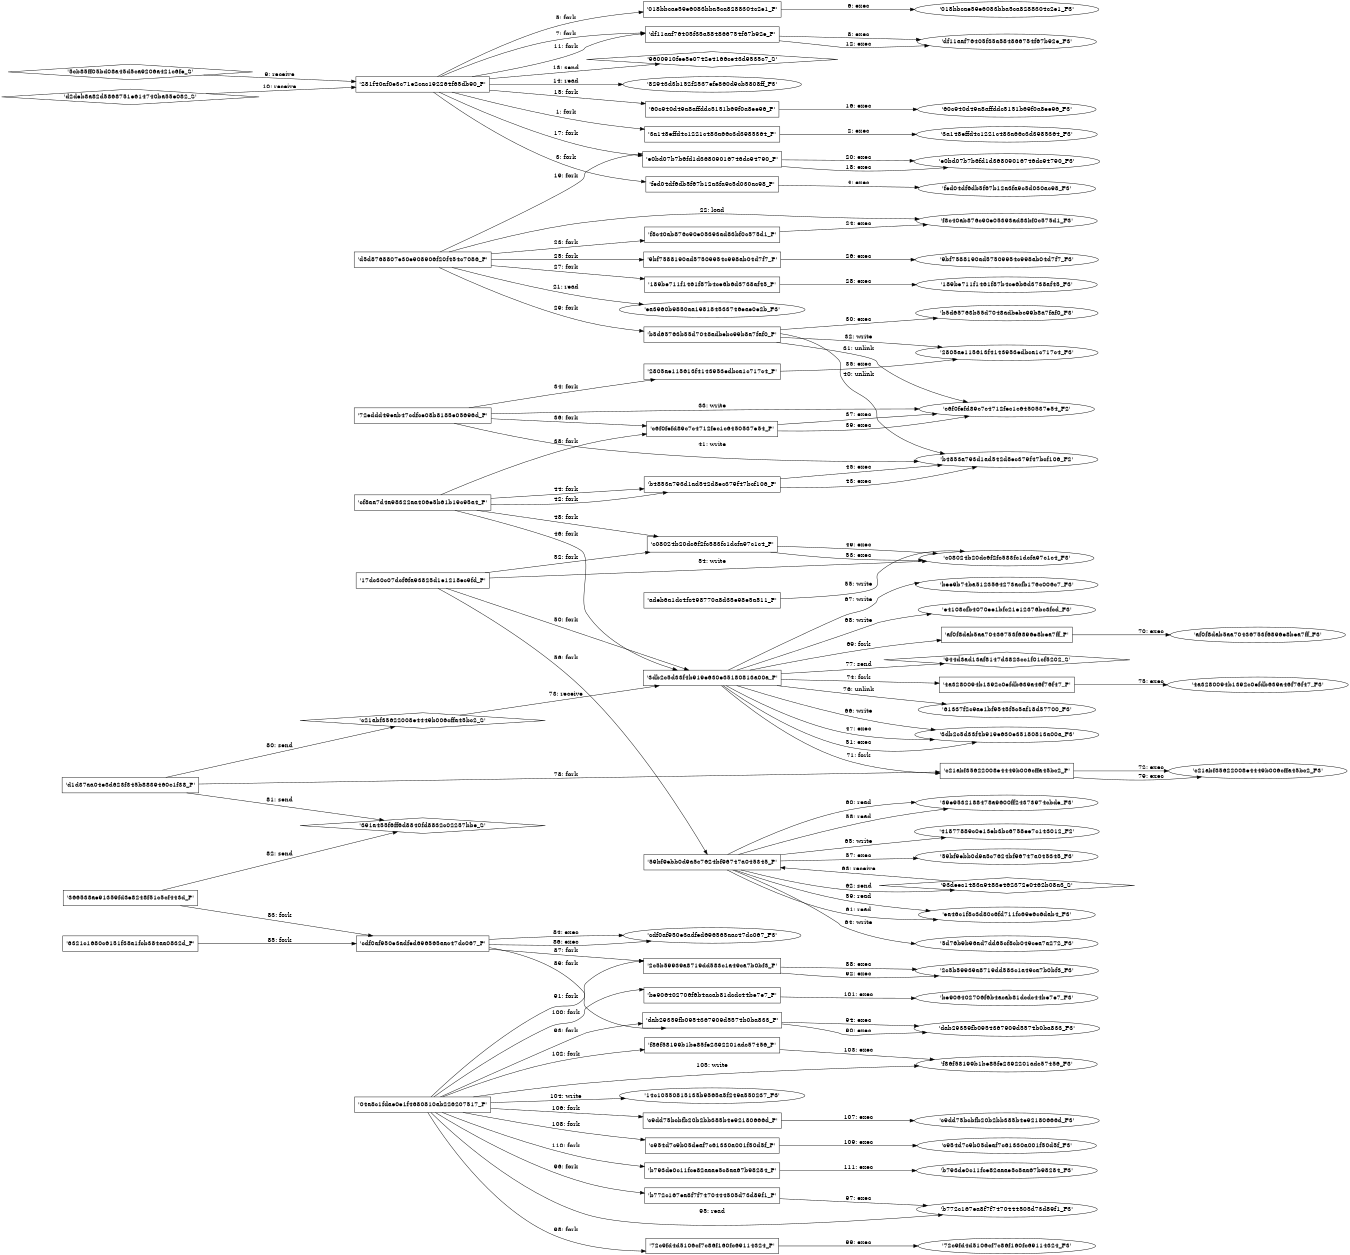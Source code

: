 digraph "D:\Learning\Paper\apt\基于CTI的攻击预警\Dataset\攻击图\ASGfromALLCTI\NavRAT Uses US-North Korea Summit As Decoy For Attacks In South Korea.dot" {
rankdir="LR"
size="9"
fixedsize="false"
splines="true"
nodesep=0.3
ranksep=0
fontsize=10
overlap="scalexy"
engine= "neato"
	"'281f40af0e3c71e2cac192264f65db90_P'" [node_type=Process shape=box]
	"'3a148effd4c1221c483a66c3d3985364_P'" [node_type=Process shape=box]
	"'281f40af0e3c71e2cac192264f65db90_P'" -> "'3a148effd4c1221c483a66c3d3985364_P'" [label="1: fork"]
	"'3a148effd4c1221c483a66c3d3985364_P'" [node_type=Process shape=box]
	"'3a148effd4c1221c483a66c3d3985364_F3'" [node_type=File shape=ellipse]
	"'3a148effd4c1221c483a66c3d3985364_P'" -> "'3a148effd4c1221c483a66c3d3985364_F3'" [label="2: exec"]
	"'281f40af0e3c71e2cac192264f65db90_P'" [node_type=Process shape=box]
	"'fed04df6db5f67b12a3fa9c5d030ac98_P'" [node_type=Process shape=box]
	"'281f40af0e3c71e2cac192264f65db90_P'" -> "'fed04df6db5f67b12a3fa9c5d030ac98_P'" [label="3: fork"]
	"'fed04df6db5f67b12a3fa9c5d030ac98_P'" [node_type=Process shape=box]
	"'fed04df6db5f67b12a3fa9c5d030ac98_F3'" [node_type=File shape=ellipse]
	"'fed04df6db5f67b12a3fa9c5d030ac98_P'" -> "'fed04df6db5f67b12a3fa9c5d030ac98_F3'" [label="4: exec"]
	"'281f40af0e3c71e2cac192264f65db90_P'" [node_type=Process shape=box]
	"'018bbcae59e6083bba5ca8288304c2e1_P'" [node_type=Process shape=box]
	"'281f40af0e3c71e2cac192264f65db90_P'" -> "'018bbcae59e6083bba5ca8288304c2e1_P'" [label="5: fork"]
	"'018bbcae59e6083bba5ca8288304c2e1_P'" [node_type=Process shape=box]
	"'018bbcae59e6083bba5ca8288304c2e1_F3'" [node_type=File shape=ellipse]
	"'018bbcae59e6083bba5ca8288304c2e1_P'" -> "'018bbcae59e6083bba5ca8288304c2e1_F3'" [label="6: exec"]
	"'281f40af0e3c71e2cac192264f65db90_P'" [node_type=Process shape=box]
	"'df11aaf76405f35a584866754f67b92e_P'" [node_type=Process shape=box]
	"'281f40af0e3c71e2cac192264f65db90_P'" -> "'df11aaf76405f35a584866754f67b92e_P'" [label="7: fork"]
	"'df11aaf76405f35a584866754f67b92e_P'" [node_type=Process shape=box]
	"'df11aaf76405f35a584866754f67b92e_F3'" [node_type=File shape=ellipse]
	"'df11aaf76405f35a584866754f67b92e_P'" -> "'df11aaf76405f35a584866754f67b92e_F3'" [label="8: exec"]
	"'281f40af0e3c71e2cac192264f65db90_P'" [node_type=Process shape=box]
	"'5cb85ff05bd08a45d5ca9206a421c6fe_S'" [node_type=Socket shape=diamond]
	"'5cb85ff05bd08a45d5ca9206a421c6fe_S'" -> "'281f40af0e3c71e2cac192264f65db90_P'" [label="9: receive"]
	"'281f40af0e3c71e2cac192264f65db90_P'" [node_type=Process shape=box]
	"'d2deb8a82d5868751e614740ba55e082_S'" [node_type=Socket shape=diamond]
	"'d2deb8a82d5868751e614740ba55e082_S'" -> "'281f40af0e3c71e2cac192264f65db90_P'" [label="10: receive"]
	"'281f40af0e3c71e2cac192264f65db90_P'" [node_type=Process shape=box]
	"'df11aaf76405f35a584866754f67b92e_P'" [node_type=Process shape=box]
	"'281f40af0e3c71e2cac192264f65db90_P'" -> "'df11aaf76405f35a584866754f67b92e_P'" [label="11: fork"]
	"'df11aaf76405f35a584866754f67b92e_P'" [node_type=Process shape=box]
	"'df11aaf76405f35a584866754f67b92e_F3'" [node_type=File shape=ellipse]
	"'df11aaf76405f35a584866754f67b92e_P'" -> "'df11aaf76405f35a584866754f67b92e_F3'" [label="12: exec"]
	"'9600910fee5e0742e4166ce43d9535c7_S'" [node_type=Socket shape=diamond]
	"'281f40af0e3c71e2cac192264f65db90_P'" [node_type=Process shape=box]
	"'281f40af0e3c71e2cac192264f65db90_P'" -> "'9600910fee5e0742e4166ce43d9535c7_S'" [label="13: send"]
	"'82943d3b152f2537efe860d9cb5808ff_F3'" [node_type=file shape=ellipse]
	"'281f40af0e3c71e2cac192264f65db90_P'" [node_type=Process shape=box]
	"'281f40af0e3c71e2cac192264f65db90_P'" -> "'82943d3b152f2537efe860d9cb5808ff_F3'" [label="14: read"]
	"'281f40af0e3c71e2cac192264f65db90_P'" [node_type=Process shape=box]
	"'60c940d49a8affddc5151b69f0a8ee96_P'" [node_type=Process shape=box]
	"'281f40af0e3c71e2cac192264f65db90_P'" -> "'60c940d49a8affddc5151b69f0a8ee96_P'" [label="15: fork"]
	"'60c940d49a8affddc5151b69f0a8ee96_P'" [node_type=Process shape=box]
	"'60c940d49a8affddc5151b69f0a8ee96_F3'" [node_type=File shape=ellipse]
	"'60c940d49a8affddc5151b69f0a8ee96_P'" -> "'60c940d49a8affddc5151b69f0a8ee96_F3'" [label="16: exec"]
	"'281f40af0e3c71e2cac192264f65db90_P'" [node_type=Process shape=box]
	"'e0bd07b7b6fd1d36809016746dc94790_P'" [node_type=Process shape=box]
	"'281f40af0e3c71e2cac192264f65db90_P'" -> "'e0bd07b7b6fd1d36809016746dc94790_P'" [label="17: fork"]
	"'e0bd07b7b6fd1d36809016746dc94790_P'" [node_type=Process shape=box]
	"'e0bd07b7b6fd1d36809016746dc94790_F3'" [node_type=File shape=ellipse]
	"'e0bd07b7b6fd1d36809016746dc94790_P'" -> "'e0bd07b7b6fd1d36809016746dc94790_F3'" [label="18: exec"]
	"'d5d8768807e30e908906f20f454c7086_P'" [node_type=Process shape=box]
	"'e0bd07b7b6fd1d36809016746dc94790_P'" [node_type=Process shape=box]
	"'d5d8768807e30e908906f20f454c7086_P'" -> "'e0bd07b7b6fd1d36809016746dc94790_P'" [label="19: fork"]
	"'e0bd07b7b6fd1d36809016746dc94790_P'" [node_type=Process shape=box]
	"'e0bd07b7b6fd1d36809016746dc94790_F3'" [node_type=File shape=ellipse]
	"'e0bd07b7b6fd1d36809016746dc94790_P'" -> "'e0bd07b7b6fd1d36809016746dc94790_F3'" [label="20: exec"]
	"'ea3960b9850aa198184533746eae0e2b_F3'" [node_type=file shape=ellipse]
	"'d5d8768807e30e908906f20f454c7086_P'" [node_type=Process shape=box]
	"'d5d8768807e30e908906f20f454c7086_P'" -> "'ea3960b9850aa198184533746eae0e2b_F3'" [label="21: read"]
	"'f8c40ab876c90e05393ad83bf0c575d1_F3'" [node_type=file shape=ellipse]
	"'d5d8768807e30e908906f20f454c7086_P'" [node_type=Process shape=box]
	"'d5d8768807e30e908906f20f454c7086_P'" -> "'f8c40ab876c90e05393ad83bf0c575d1_F3'" [label="22: load"]
	"'d5d8768807e30e908906f20f454c7086_P'" [node_type=Process shape=box]
	"'f8c40ab876c90e05393ad83bf0c575d1_P'" [node_type=Process shape=box]
	"'d5d8768807e30e908906f20f454c7086_P'" -> "'f8c40ab876c90e05393ad83bf0c575d1_P'" [label="23: fork"]
	"'f8c40ab876c90e05393ad83bf0c575d1_P'" [node_type=Process shape=box]
	"'f8c40ab876c90e05393ad83bf0c575d1_F3'" [node_type=File shape=ellipse]
	"'f8c40ab876c90e05393ad83bf0c575d1_P'" -> "'f8c40ab876c90e05393ad83bf0c575d1_F3'" [label="24: exec"]
	"'d5d8768807e30e908906f20f454c7086_P'" [node_type=Process shape=box]
	"'9bf7588190ad57509954c998ab04d7f7_P'" [node_type=Process shape=box]
	"'d5d8768807e30e908906f20f454c7086_P'" -> "'9bf7588190ad57509954c998ab04d7f7_P'" [label="25: fork"]
	"'9bf7588190ad57509954c998ab04d7f7_P'" [node_type=Process shape=box]
	"'9bf7588190ad57509954c998ab04d7f7_F3'" [node_type=File shape=ellipse]
	"'9bf7588190ad57509954c998ab04d7f7_P'" -> "'9bf7588190ad57509954c998ab04d7f7_F3'" [label="26: exec"]
	"'d5d8768807e30e908906f20f454c7086_P'" [node_type=Process shape=box]
	"'189be711f1461f87b4ce6b6d3738af45_P'" [node_type=Process shape=box]
	"'d5d8768807e30e908906f20f454c7086_P'" -> "'189be711f1461f87b4ce6b6d3738af45_P'" [label="27: fork"]
	"'189be711f1461f87b4ce6b6d3738af45_P'" [node_type=Process shape=box]
	"'189be711f1461f87b4ce6b6d3738af45_F3'" [node_type=File shape=ellipse]
	"'189be711f1461f87b4ce6b6d3738af45_P'" -> "'189be711f1461f87b4ce6b6d3738af45_F3'" [label="28: exec"]
	"'d5d8768807e30e908906f20f454c7086_P'" [node_type=Process shape=box]
	"'b5d65763b55d7048adbebc99b8a7faf0_P'" [node_type=Process shape=box]
	"'d5d8768807e30e908906f20f454c7086_P'" -> "'b5d65763b55d7048adbebc99b8a7faf0_P'" [label="29: fork"]
	"'b5d65763b55d7048adbebc99b8a7faf0_P'" [node_type=Process shape=box]
	"'b5d65763b55d7048adbebc99b8a7faf0_F3'" [node_type=File shape=ellipse]
	"'b5d65763b55d7048adbebc99b8a7faf0_P'" -> "'b5d65763b55d7048adbebc99b8a7faf0_F3'" [label="30: exec"]
	"'c6f0fefd89c7c4712fec1c6450537e54_F2'" [node_type=file shape=ellipse]
	"'b5d65763b55d7048adbebc99b8a7faf0_P'" [node_type=Process shape=box]
	"'b5d65763b55d7048adbebc99b8a7faf0_P'" -> "'c6f0fefd89c7c4712fec1c6450537e54_F2'" [label="31: unlink"]
	"'2805ae115613f4143953edbca1c717c4_F3'" [node_type=file shape=ellipse]
	"'b5d65763b55d7048adbebc99b8a7faf0_P'" [node_type=Process shape=box]
	"'b5d65763b55d7048adbebc99b8a7faf0_P'" -> "'2805ae115613f4143953edbca1c717c4_F3'" [label="32: write"]
	"'c6f0fefd89c7c4712fec1c6450537e54_F2'" [node_type=file shape=ellipse]
	"'72eddd49eab47cdfce08b8185e05696d_P'" [node_type=Process shape=box]
	"'72eddd49eab47cdfce08b8185e05696d_P'" -> "'c6f0fefd89c7c4712fec1c6450537e54_F2'" [label="33: write"]
	"'72eddd49eab47cdfce08b8185e05696d_P'" [node_type=Process shape=box]
	"'2805ae115613f4143953edbca1c717c4_P'" [node_type=Process shape=box]
	"'72eddd49eab47cdfce08b8185e05696d_P'" -> "'2805ae115613f4143953edbca1c717c4_P'" [label="34: fork"]
	"'2805ae115613f4143953edbca1c717c4_P'" [node_type=Process shape=box]
	"'2805ae115613f4143953edbca1c717c4_F3'" [node_type=File shape=ellipse]
	"'2805ae115613f4143953edbca1c717c4_P'" -> "'2805ae115613f4143953edbca1c717c4_F3'" [label="35: exec"]
	"'72eddd49eab47cdfce08b8185e05696d_P'" [node_type=Process shape=box]
	"'c6f0fefd89c7c4712fec1c6450537e54_P'" [node_type=Process shape=box]
	"'72eddd49eab47cdfce08b8185e05696d_P'" -> "'c6f0fefd89c7c4712fec1c6450537e54_P'" [label="36: fork"]
	"'c6f0fefd89c7c4712fec1c6450537e54_P'" [node_type=Process shape=box]
	"'c6f0fefd89c7c4712fec1c6450537e54_F2'" [node_type=File shape=ellipse]
	"'c6f0fefd89c7c4712fec1c6450537e54_P'" -> "'c6f0fefd89c7c4712fec1c6450537e54_F2'" [label="37: exec"]
	"'cf8aa7d4a98322aa406e5b61b19c95a4_P'" [node_type=Process shape=box]
	"'c6f0fefd89c7c4712fec1c6450537e54_P'" [node_type=Process shape=box]
	"'cf8aa7d4a98322aa406e5b61b19c95a4_P'" -> "'c6f0fefd89c7c4712fec1c6450537e54_P'" [label="38: fork"]
	"'c6f0fefd89c7c4712fec1c6450537e54_P'" [node_type=Process shape=box]
	"'c6f0fefd89c7c4712fec1c6450537e54_F2'" [node_type=File shape=ellipse]
	"'c6f0fefd89c7c4712fec1c6450537e54_P'" -> "'c6f0fefd89c7c4712fec1c6450537e54_F2'" [label="39: exec"]
	"'b4853a793d1ad542d8ec379f47bcf106_F2'" [node_type=file shape=ellipse]
	"'b5d65763b55d7048adbebc99b8a7faf0_P'" [node_type=Process shape=box]
	"'b5d65763b55d7048adbebc99b8a7faf0_P'" -> "'b4853a793d1ad542d8ec379f47bcf106_F2'" [label="40: unlink"]
	"'b4853a793d1ad542d8ec379f47bcf106_F2'" [node_type=file shape=ellipse]
	"'72eddd49eab47cdfce08b8185e05696d_P'" [node_type=Process shape=box]
	"'72eddd49eab47cdfce08b8185e05696d_P'" -> "'b4853a793d1ad542d8ec379f47bcf106_F2'" [label="41: write"]
	"'cf8aa7d4a98322aa406e5b61b19c95a4_P'" [node_type=Process shape=box]
	"'b4853a793d1ad542d8ec379f47bcf106_P'" [node_type=Process shape=box]
	"'cf8aa7d4a98322aa406e5b61b19c95a4_P'" -> "'b4853a793d1ad542d8ec379f47bcf106_P'" [label="42: fork"]
	"'b4853a793d1ad542d8ec379f47bcf106_P'" [node_type=Process shape=box]
	"'b4853a793d1ad542d8ec379f47bcf106_F2'" [node_type=File shape=ellipse]
	"'b4853a793d1ad542d8ec379f47bcf106_P'" -> "'b4853a793d1ad542d8ec379f47bcf106_F2'" [label="43: exec"]
	"'cf8aa7d4a98322aa406e5b61b19c95a4_P'" [node_type=Process shape=box]
	"'b4853a793d1ad542d8ec379f47bcf106_P'" [node_type=Process shape=box]
	"'cf8aa7d4a98322aa406e5b61b19c95a4_P'" -> "'b4853a793d1ad542d8ec379f47bcf106_P'" [label="44: fork"]
	"'b4853a793d1ad542d8ec379f47bcf106_P'" [node_type=Process shape=box]
	"'b4853a793d1ad542d8ec379f47bcf106_F2'" [node_type=File shape=ellipse]
	"'b4853a793d1ad542d8ec379f47bcf106_P'" -> "'b4853a793d1ad542d8ec379f47bcf106_F2'" [label="45: exec"]
	"'cf8aa7d4a98322aa406e5b61b19c95a4_P'" [node_type=Process shape=box]
	"'3db2c5d33f4b919e630e35180813a00a_P'" [node_type=Process shape=box]
	"'cf8aa7d4a98322aa406e5b61b19c95a4_P'" -> "'3db2c5d33f4b919e630e35180813a00a_P'" [label="46: fork"]
	"'3db2c5d33f4b919e630e35180813a00a_P'" [node_type=Process shape=box]
	"'3db2c5d33f4b919e630e35180813a00a_F3'" [node_type=File shape=ellipse]
	"'3db2c5d33f4b919e630e35180813a00a_P'" -> "'3db2c5d33f4b919e630e35180813a00a_F3'" [label="47: exec"]
	"'cf8aa7d4a98322aa406e5b61b19c95a4_P'" [node_type=Process shape=box]
	"'c08024b20dc6f2fc583fc1dcfa97c1c4_P'" [node_type=Process shape=box]
	"'cf8aa7d4a98322aa406e5b61b19c95a4_P'" -> "'c08024b20dc6f2fc583fc1dcfa97c1c4_P'" [label="48: fork"]
	"'c08024b20dc6f2fc583fc1dcfa97c1c4_P'" [node_type=Process shape=box]
	"'c08024b20dc6f2fc583fc1dcfa97c1c4_F3'" [node_type=File shape=ellipse]
	"'c08024b20dc6f2fc583fc1dcfa97c1c4_P'" -> "'c08024b20dc6f2fc583fc1dcfa97c1c4_F3'" [label="49: exec"]
	"'17dc30c07dcf6fa93825d1e1218ec9fd_P'" [node_type=Process shape=box]
	"'3db2c5d33f4b919e630e35180813a00a_P'" [node_type=Process shape=box]
	"'17dc30c07dcf6fa93825d1e1218ec9fd_P'" -> "'3db2c5d33f4b919e630e35180813a00a_P'" [label="50: fork"]
	"'3db2c5d33f4b919e630e35180813a00a_P'" [node_type=Process shape=box]
	"'3db2c5d33f4b919e630e35180813a00a_F3'" [node_type=File shape=ellipse]
	"'3db2c5d33f4b919e630e35180813a00a_P'" -> "'3db2c5d33f4b919e630e35180813a00a_F3'" [label="51: exec"]
	"'17dc30c07dcf6fa93825d1e1218ec9fd_P'" [node_type=Process shape=box]
	"'c08024b20dc6f2fc583fc1dcfa97c1c4_P'" [node_type=Process shape=box]
	"'17dc30c07dcf6fa93825d1e1218ec9fd_P'" -> "'c08024b20dc6f2fc583fc1dcfa97c1c4_P'" [label="52: fork"]
	"'c08024b20dc6f2fc583fc1dcfa97c1c4_P'" [node_type=Process shape=box]
	"'c08024b20dc6f2fc583fc1dcfa97c1c4_F3'" [node_type=File shape=ellipse]
	"'c08024b20dc6f2fc583fc1dcfa97c1c4_P'" -> "'c08024b20dc6f2fc583fc1dcfa97c1c4_F3'" [label="53: exec"]
	"'c08024b20dc6f2fc583fc1dcfa97c1c4_F3'" [node_type=file shape=ellipse]
	"'17dc30c07dcf6fa93825d1e1218ec9fd_P'" [node_type=Process shape=box]
	"'17dc30c07dcf6fa93825d1e1218ec9fd_P'" -> "'c08024b20dc6f2fc583fc1dcfa97c1c4_F3'" [label="54: write"]
	"'c08024b20dc6f2fc583fc1dcfa97c1c4_F3'" [node_type=file shape=ellipse]
	"'adeb6a1dc4fc498770a8d35e98e5a511_P'" [node_type=Process shape=box]
	"'adeb6a1dc4fc498770a8d35e98e5a511_P'" -> "'c08024b20dc6f2fc583fc1dcfa97c1c4_F3'" [label="55: write"]
	"'17dc30c07dcf6fa93825d1e1218ec9fd_P'" [node_type=Process shape=box]
	"'59bf9ebb0d9a5c7624bf96747a045345_P'" [node_type=Process shape=box]
	"'17dc30c07dcf6fa93825d1e1218ec9fd_P'" -> "'59bf9ebb0d9a5c7624bf96747a045345_P'" [label="56: fork"]
	"'59bf9ebb0d9a5c7624bf96747a045345_P'" [node_type=Process shape=box]
	"'59bf9ebb0d9a5c7624bf96747a045345_F3'" [node_type=File shape=ellipse]
	"'59bf9ebb0d9a5c7624bf96747a045345_P'" -> "'59bf9ebb0d9a5c7624bf96747a045345_F3'" [label="57: exec"]
	"'39e9532188478a9600ff24373974cbde_F3'" [node_type=file shape=ellipse]
	"'59bf9ebb0d9a5c7624bf96747a045345_P'" [node_type=Process shape=box]
	"'59bf9ebb0d9a5c7624bf96747a045345_P'" -> "'39e9532188478a9600ff24373974cbde_F3'" [label="58: read"]
	"'ea46c1f8c3d80c6fd711fc69e6c6dab4_F3'" [node_type=file shape=ellipse]
	"'59bf9ebb0d9a5c7624bf96747a045345_P'" [node_type=Process shape=box]
	"'59bf9ebb0d9a5c7624bf96747a045345_P'" -> "'ea46c1f8c3d80c6fd711fc69e6c6dab4_F3'" [label="59: read"]
	"'39e9532188478a9600ff24373974cbde_F3'" [node_type=file shape=ellipse]
	"'59bf9ebb0d9a5c7624bf96747a045345_P'" [node_type=Process shape=box]
	"'59bf9ebb0d9a5c7624bf96747a045345_P'" -> "'39e9532188478a9600ff24373974cbde_F3'" [label="60: read"]
	"'ea46c1f8c3d80c6fd711fc69e6c6dab4_F3'" [node_type=file shape=ellipse]
	"'59bf9ebb0d9a5c7624bf96747a045345_P'" [node_type=Process shape=box]
	"'59bf9ebb0d9a5c7624bf96747a045345_P'" -> "'ea46c1f8c3d80c6fd711fc69e6c6dab4_F3'" [label="61: read"]
	"'93deec1483a9483e462372e0462b08a3_S'" [node_type=Socket shape=diamond]
	"'59bf9ebb0d9a5c7624bf96747a045345_P'" [node_type=Process shape=box]
	"'59bf9ebb0d9a5c7624bf96747a045345_P'" -> "'93deec1483a9483e462372e0462b08a3_S'" [label="62: send"]
	"'93deec1483a9483e462372e0462b08a3_S'" -> "'59bf9ebb0d9a5c7624bf96747a045345_P'" [label="63: receive"]
	"'5d76b9b96ad7dd65cf8cb049cea7a272_F3'" [node_type=file shape=ellipse]
	"'59bf9ebb0d9a5c7624bf96747a045345_P'" [node_type=Process shape=box]
	"'59bf9ebb0d9a5c7624bf96747a045345_P'" -> "'5d76b9b96ad7dd65cf8cb049cea7a272_F3'" [label="64: write"]
	"'41877889c0e13eb3bc6758ee7c143012_F2'" [node_type=file shape=ellipse]
	"'59bf9ebb0d9a5c7624bf96747a045345_P'" [node_type=Process shape=box]
	"'59bf9ebb0d9a5c7624bf96747a045345_P'" -> "'41877889c0e13eb3bc6758ee7c143012_F2'" [label="65: write"]
	"'3db2c5d33f4b919e630e35180813a00a_F3'" [node_type=file shape=ellipse]
	"'3db2c5d33f4b919e630e35180813a00a_P'" [node_type=Process shape=box]
	"'3db2c5d33f4b919e630e35180813a00a_P'" -> "'3db2c5d33f4b919e630e35180813a00a_F3'" [label="66: write"]
	"'bee9b74ba5123564273acfb176c006c7_F3'" [node_type=file shape=ellipse]
	"'3db2c5d33f4b919e630e35180813a00a_P'" [node_type=Process shape=box]
	"'3db2c5d33f4b919e630e35180813a00a_P'" -> "'bee9b74ba5123564273acfb176c006c7_F3'" [label="67: write"]
	"'e4108cfb4070ee1bfc21e12376bc3fcd_F3'" [node_type=file shape=ellipse]
	"'3db2c5d33f4b919e630e35180813a00a_P'" [node_type=Process shape=box]
	"'3db2c5d33f4b919e630e35180813a00a_P'" -> "'e4108cfb4070ee1bfc21e12376bc3fcd_F3'" [label="68: write"]
	"'3db2c5d33f4b919e630e35180813a00a_P'" [node_type=Process shape=box]
	"'af0f8dab5aa70436753f6896e8bea7ff_P'" [node_type=Process shape=box]
	"'3db2c5d33f4b919e630e35180813a00a_P'" -> "'af0f8dab5aa70436753f6896e8bea7ff_P'" [label="69: fork"]
	"'af0f8dab5aa70436753f6896e8bea7ff_P'" [node_type=Process shape=box]
	"'af0f8dab5aa70436753f6896e8bea7ff_F3'" [node_type=File shape=ellipse]
	"'af0f8dab5aa70436753f6896e8bea7ff_P'" -> "'af0f8dab5aa70436753f6896e8bea7ff_F3'" [label="70: exec"]
	"'3db2c5d33f4b919e630e35180813a00a_P'" [node_type=Process shape=box]
	"'c21abf35622008e4449b006cffa45bc2_P'" [node_type=Process shape=box]
	"'3db2c5d33f4b919e630e35180813a00a_P'" -> "'c21abf35622008e4449b006cffa45bc2_P'" [label="71: fork"]
	"'c21abf35622008e4449b006cffa45bc2_P'" [node_type=Process shape=box]
	"'c21abf35622008e4449b006cffa45bc2_F3'" [node_type=File shape=ellipse]
	"'c21abf35622008e4449b006cffa45bc2_P'" -> "'c21abf35622008e4449b006cffa45bc2_F3'" [label="72: exec"]
	"'3db2c5d33f4b919e630e35180813a00a_P'" [node_type=Process shape=box]
	"'c21abf35622008e4449b006cffa45bc2_S'" [node_type=Socket shape=diamond]
	"'c21abf35622008e4449b006cffa45bc2_S'" -> "'3db2c5d33f4b919e630e35180813a00a_P'" [label="73: receive"]
	"'3db2c5d33f4b919e630e35180813a00a_P'" [node_type=Process shape=box]
	"'4a3280094b1392c0efdb639a46f76f47_P'" [node_type=Process shape=box]
	"'3db2c5d33f4b919e630e35180813a00a_P'" -> "'4a3280094b1392c0efdb639a46f76f47_P'" [label="74: fork"]
	"'4a3280094b1392c0efdb639a46f76f47_P'" [node_type=Process shape=box]
	"'4a3280094b1392c0efdb639a46f76f47_F3'" [node_type=File shape=ellipse]
	"'4a3280094b1392c0efdb639a46f76f47_P'" -> "'4a3280094b1392c0efdb639a46f76f47_F3'" [label="75: exec"]
	"'61337f2c9ae1bf9545f5c5af18d57700_F3'" [node_type=file shape=ellipse]
	"'3db2c5d33f4b919e630e35180813a00a_P'" [node_type=Process shape=box]
	"'3db2c5d33f4b919e630e35180813a00a_P'" -> "'61337f2c9ae1bf9545f5c5af18d57700_F3'" [label="76: unlink"]
	"'944d3ad13af8147d3823cc1f01cf5202_S'" [node_type=Socket shape=diamond]
	"'3db2c5d33f4b919e630e35180813a00a_P'" [node_type=Process shape=box]
	"'3db2c5d33f4b919e630e35180813a00a_P'" -> "'944d3ad13af8147d3823cc1f01cf5202_S'" [label="77: send"]
	"'d1d37aa04e3d623f345b8839460c1f38_P'" [node_type=Process shape=box]
	"'c21abf35622008e4449b006cffa45bc2_P'" [node_type=Process shape=box]
	"'d1d37aa04e3d623f345b8839460c1f38_P'" -> "'c21abf35622008e4449b006cffa45bc2_P'" [label="78: fork"]
	"'c21abf35622008e4449b006cffa45bc2_P'" [node_type=Process shape=box]
	"'c21abf35622008e4449b006cffa45bc2_F3'" [node_type=File shape=ellipse]
	"'c21abf35622008e4449b006cffa45bc2_P'" -> "'c21abf35622008e4449b006cffa45bc2_F3'" [label="79: exec"]
	"'c21abf35622008e4449b006cffa45bc2_S'" [node_type=Socket shape=diamond]
	"'d1d37aa04e3d623f345b8839460c1f38_P'" [node_type=Process shape=box]
	"'d1d37aa04e3d623f345b8839460c1f38_P'" -> "'c21abf35622008e4449b006cffa45bc2_S'" [label="80: send"]
	"'391a455f6ff6d8840fd8832c02257bbe_S'" [node_type=Socket shape=diamond]
	"'d1d37aa04e3d623f345b8839460c1f38_P'" [node_type=Process shape=box]
	"'d1d37aa04e3d623f345b8839460c1f38_P'" -> "'391a455f6ff6d8840fd8832c02257bbe_S'" [label="81: send"]
	"'391a455f6ff6d8840fd8832c02257bbe_S'" [node_type=Socket shape=diamond]
	"'366538ae91359fd3e8248f51c5cf443d_P'" [node_type=Process shape=box]
	"'366538ae91359fd3e8248f51c5cf443d_P'" -> "'391a455f6ff6d8840fd8832c02257bbe_S'" [label="82: send"]
	"'366538ae91359fd3e8248f51c5cf443d_P'" [node_type=Process shape=box]
	"'cdf0af950e3adfed696565aac47dc067_P'" [node_type=Process shape=box]
	"'366538ae91359fd3e8248f51c5cf443d_P'" -> "'cdf0af950e3adfed696565aac47dc067_P'" [label="83: fork"]
	"'cdf0af950e3adfed696565aac47dc067_P'" [node_type=Process shape=box]
	"'cdf0af950e3adfed696565aac47dc067_F3'" [node_type=File shape=ellipse]
	"'cdf0af950e3adfed696565aac47dc067_P'" -> "'cdf0af950e3adfed696565aac47dc067_F3'" [label="84: exec"]
	"'6321c1680c6151f38a1fcb384aa0832d_P'" [node_type=Process shape=box]
	"'cdf0af950e3adfed696565aac47dc067_P'" [node_type=Process shape=box]
	"'6321c1680c6151f38a1fcb384aa0832d_P'" -> "'cdf0af950e3adfed696565aac47dc067_P'" [label="85: fork"]
	"'cdf0af950e3adfed696565aac47dc067_P'" [node_type=Process shape=box]
	"'cdf0af950e3adfed696565aac47dc067_F3'" [node_type=File shape=ellipse]
	"'cdf0af950e3adfed696565aac47dc067_P'" -> "'cdf0af950e3adfed696565aac47dc067_F3'" [label="86: exec"]
	"'cdf0af950e3adfed696565aac47dc067_P'" [node_type=Process shape=box]
	"'2c5b59939a8719dd583c1a49ca7b0bf3_P'" [node_type=Process shape=box]
	"'cdf0af950e3adfed696565aac47dc067_P'" -> "'2c5b59939a8719dd583c1a49ca7b0bf3_P'" [label="87: fork"]
	"'2c5b59939a8719dd583c1a49ca7b0bf3_P'" [node_type=Process shape=box]
	"'2c5b59939a8719dd583c1a49ca7b0bf3_F3'" [node_type=File shape=ellipse]
	"'2c5b59939a8719dd583c1a49ca7b0bf3_P'" -> "'2c5b59939a8719dd583c1a49ca7b0bf3_F3'" [label="88: exec"]
	"'cdf0af950e3adfed696565aac47dc067_P'" [node_type=Process shape=box]
	"'dab29359fb0954367909d5574b0ba833_P'" [node_type=Process shape=box]
	"'cdf0af950e3adfed696565aac47dc067_P'" -> "'dab29359fb0954367909d5574b0ba833_P'" [label="89: fork"]
	"'dab29359fb0954367909d5574b0ba833_P'" [node_type=Process shape=box]
	"'dab29359fb0954367909d5574b0ba833_F3'" [node_type=File shape=ellipse]
	"'dab29359fb0954367909d5574b0ba833_P'" -> "'dab29359fb0954367909d5574b0ba833_F3'" [label="90: exec"]
	"'04a8c1fdae0e1f4680810ab226207517_P'" [node_type=Process shape=box]
	"'2c5b59939a8719dd583c1a49ca7b0bf3_P'" [node_type=Process shape=box]
	"'04a8c1fdae0e1f4680810ab226207517_P'" -> "'2c5b59939a8719dd583c1a49ca7b0bf3_P'" [label="91: fork"]
	"'2c5b59939a8719dd583c1a49ca7b0bf3_P'" [node_type=Process shape=box]
	"'2c5b59939a8719dd583c1a49ca7b0bf3_F3'" [node_type=File shape=ellipse]
	"'2c5b59939a8719dd583c1a49ca7b0bf3_P'" -> "'2c5b59939a8719dd583c1a49ca7b0bf3_F3'" [label="92: exec"]
	"'04a8c1fdae0e1f4680810ab226207517_P'" [node_type=Process shape=box]
	"'dab29359fb0954367909d5574b0ba833_P'" [node_type=Process shape=box]
	"'04a8c1fdae0e1f4680810ab226207517_P'" -> "'dab29359fb0954367909d5574b0ba833_P'" [label="93: fork"]
	"'dab29359fb0954367909d5574b0ba833_P'" [node_type=Process shape=box]
	"'dab29359fb0954367909d5574b0ba833_F3'" [node_type=File shape=ellipse]
	"'dab29359fb0954367909d5574b0ba833_P'" -> "'dab29359fb0954367909d5574b0ba833_F3'" [label="94: exec"]
	"'b772c167ea8f7f7470444505d73d89f1_F3'" [node_type=file shape=ellipse]
	"'04a8c1fdae0e1f4680810ab226207517_P'" [node_type=Process shape=box]
	"'04a8c1fdae0e1f4680810ab226207517_P'" -> "'b772c167ea8f7f7470444505d73d89f1_F3'" [label="95: read"]
	"'04a8c1fdae0e1f4680810ab226207517_P'" [node_type=Process shape=box]
	"'b772c167ea8f7f7470444505d73d89f1_P'" [node_type=Process shape=box]
	"'04a8c1fdae0e1f4680810ab226207517_P'" -> "'b772c167ea8f7f7470444505d73d89f1_P'" [label="96: fork"]
	"'b772c167ea8f7f7470444505d73d89f1_P'" [node_type=Process shape=box]
	"'b772c167ea8f7f7470444505d73d89f1_F3'" [node_type=File shape=ellipse]
	"'b772c167ea8f7f7470444505d73d89f1_P'" -> "'b772c167ea8f7f7470444505d73d89f1_F3'" [label="97: exec"]
	"'04a8c1fdae0e1f4680810ab226207517_P'" [node_type=Process shape=box]
	"'72c9fd4d5106cf7c86f160fc69114324_P'" [node_type=Process shape=box]
	"'04a8c1fdae0e1f4680810ab226207517_P'" -> "'72c9fd4d5106cf7c86f160fc69114324_P'" [label="98: fork"]
	"'72c9fd4d5106cf7c86f160fc69114324_P'" [node_type=Process shape=box]
	"'72c9fd4d5106cf7c86f160fc69114324_F3'" [node_type=File shape=ellipse]
	"'72c9fd4d5106cf7c86f160fc69114324_P'" -> "'72c9fd4d5106cf7c86f160fc69114324_F3'" [label="99: exec"]
	"'04a8c1fdae0e1f4680810ab226207517_P'" [node_type=Process shape=box]
	"'be906402706f6b4acab81dcdc44be7e7_P'" [node_type=Process shape=box]
	"'04a8c1fdae0e1f4680810ab226207517_P'" -> "'be906402706f6b4acab81dcdc44be7e7_P'" [label="100: fork"]
	"'be906402706f6b4acab81dcdc44be7e7_P'" [node_type=Process shape=box]
	"'be906402706f6b4acab81dcdc44be7e7_F3'" [node_type=File shape=ellipse]
	"'be906402706f6b4acab81dcdc44be7e7_P'" -> "'be906402706f6b4acab81dcdc44be7e7_F3'" [label="101: exec"]
	"'04a8c1fdae0e1f4680810ab226207517_P'" [node_type=Process shape=box]
	"'f86f58199b1be85fe2392201adc57456_P'" [node_type=Process shape=box]
	"'04a8c1fdae0e1f4680810ab226207517_P'" -> "'f86f58199b1be85fe2392201adc57456_P'" [label="102: fork"]
	"'f86f58199b1be85fe2392201adc57456_P'" [node_type=Process shape=box]
	"'f86f58199b1be85fe2392201adc57456_F3'" [node_type=File shape=ellipse]
	"'f86f58199b1be85fe2392201adc57456_P'" -> "'f86f58199b1be85fe2392201adc57456_F3'" [label="103: exec"]
	"'14c10550815135b9565a5f249a550237_F3'" [node_type=file shape=ellipse]
	"'04a8c1fdae0e1f4680810ab226207517_P'" [node_type=Process shape=box]
	"'04a8c1fdae0e1f4680810ab226207517_P'" -> "'14c10550815135b9565a5f249a550237_F3'" [label="104: write"]
	"'f86f58199b1be85fe2392201adc57456_F3'" [node_type=file shape=ellipse]
	"'04a8c1fdae0e1f4680810ab226207517_P'" [node_type=Process shape=box]
	"'04a8c1fdae0e1f4680810ab226207517_P'" -> "'f86f58199b1be85fe2392201adc57456_F3'" [label="105: write"]
	"'04a8c1fdae0e1f4680810ab226207517_P'" [node_type=Process shape=box]
	"'c9dd75bcbfb20b2bb385b4e92180666d_P'" [node_type=Process shape=box]
	"'04a8c1fdae0e1f4680810ab226207517_P'" -> "'c9dd75bcbfb20b2bb385b4e92180666d_P'" [label="106: fork"]
	"'c9dd75bcbfb20b2bb385b4e92180666d_P'" [node_type=Process shape=box]
	"'c9dd75bcbfb20b2bb385b4e92180666d_F3'" [node_type=File shape=ellipse]
	"'c9dd75bcbfb20b2bb385b4e92180666d_P'" -> "'c9dd75bcbfb20b2bb385b4e92180666d_F3'" [label="107: exec"]
	"'04a8c1fdae0e1f4680810ab226207517_P'" [node_type=Process shape=box]
	"'c954d7c9b05deaf7c61330a001f50d5f_P'" [node_type=Process shape=box]
	"'04a8c1fdae0e1f4680810ab226207517_P'" -> "'c954d7c9b05deaf7c61330a001f50d5f_P'" [label="108: fork"]
	"'c954d7c9b05deaf7c61330a001f50d5f_P'" [node_type=Process shape=box]
	"'c954d7c9b05deaf7c61330a001f50d5f_F3'" [node_type=File shape=ellipse]
	"'c954d7c9b05deaf7c61330a001f50d5f_P'" -> "'c954d7c9b05deaf7c61330a001f50d5f_F3'" [label="109: exec"]
	"'04a8c1fdae0e1f4680810ab226207517_P'" [node_type=Process shape=box]
	"'b793de0c11fce82aaae5c8aa67b98284_P'" [node_type=Process shape=box]
	"'04a8c1fdae0e1f4680810ab226207517_P'" -> "'b793de0c11fce82aaae5c8aa67b98284_P'" [label="110: fork"]
	"'b793de0c11fce82aaae5c8aa67b98284_P'" [node_type=Process shape=box]
	"'b793de0c11fce82aaae5c8aa67b98284_F3'" [node_type=File shape=ellipse]
	"'b793de0c11fce82aaae5c8aa67b98284_P'" -> "'b793de0c11fce82aaae5c8aa67b98284_F3'" [label="111: exec"]
}
